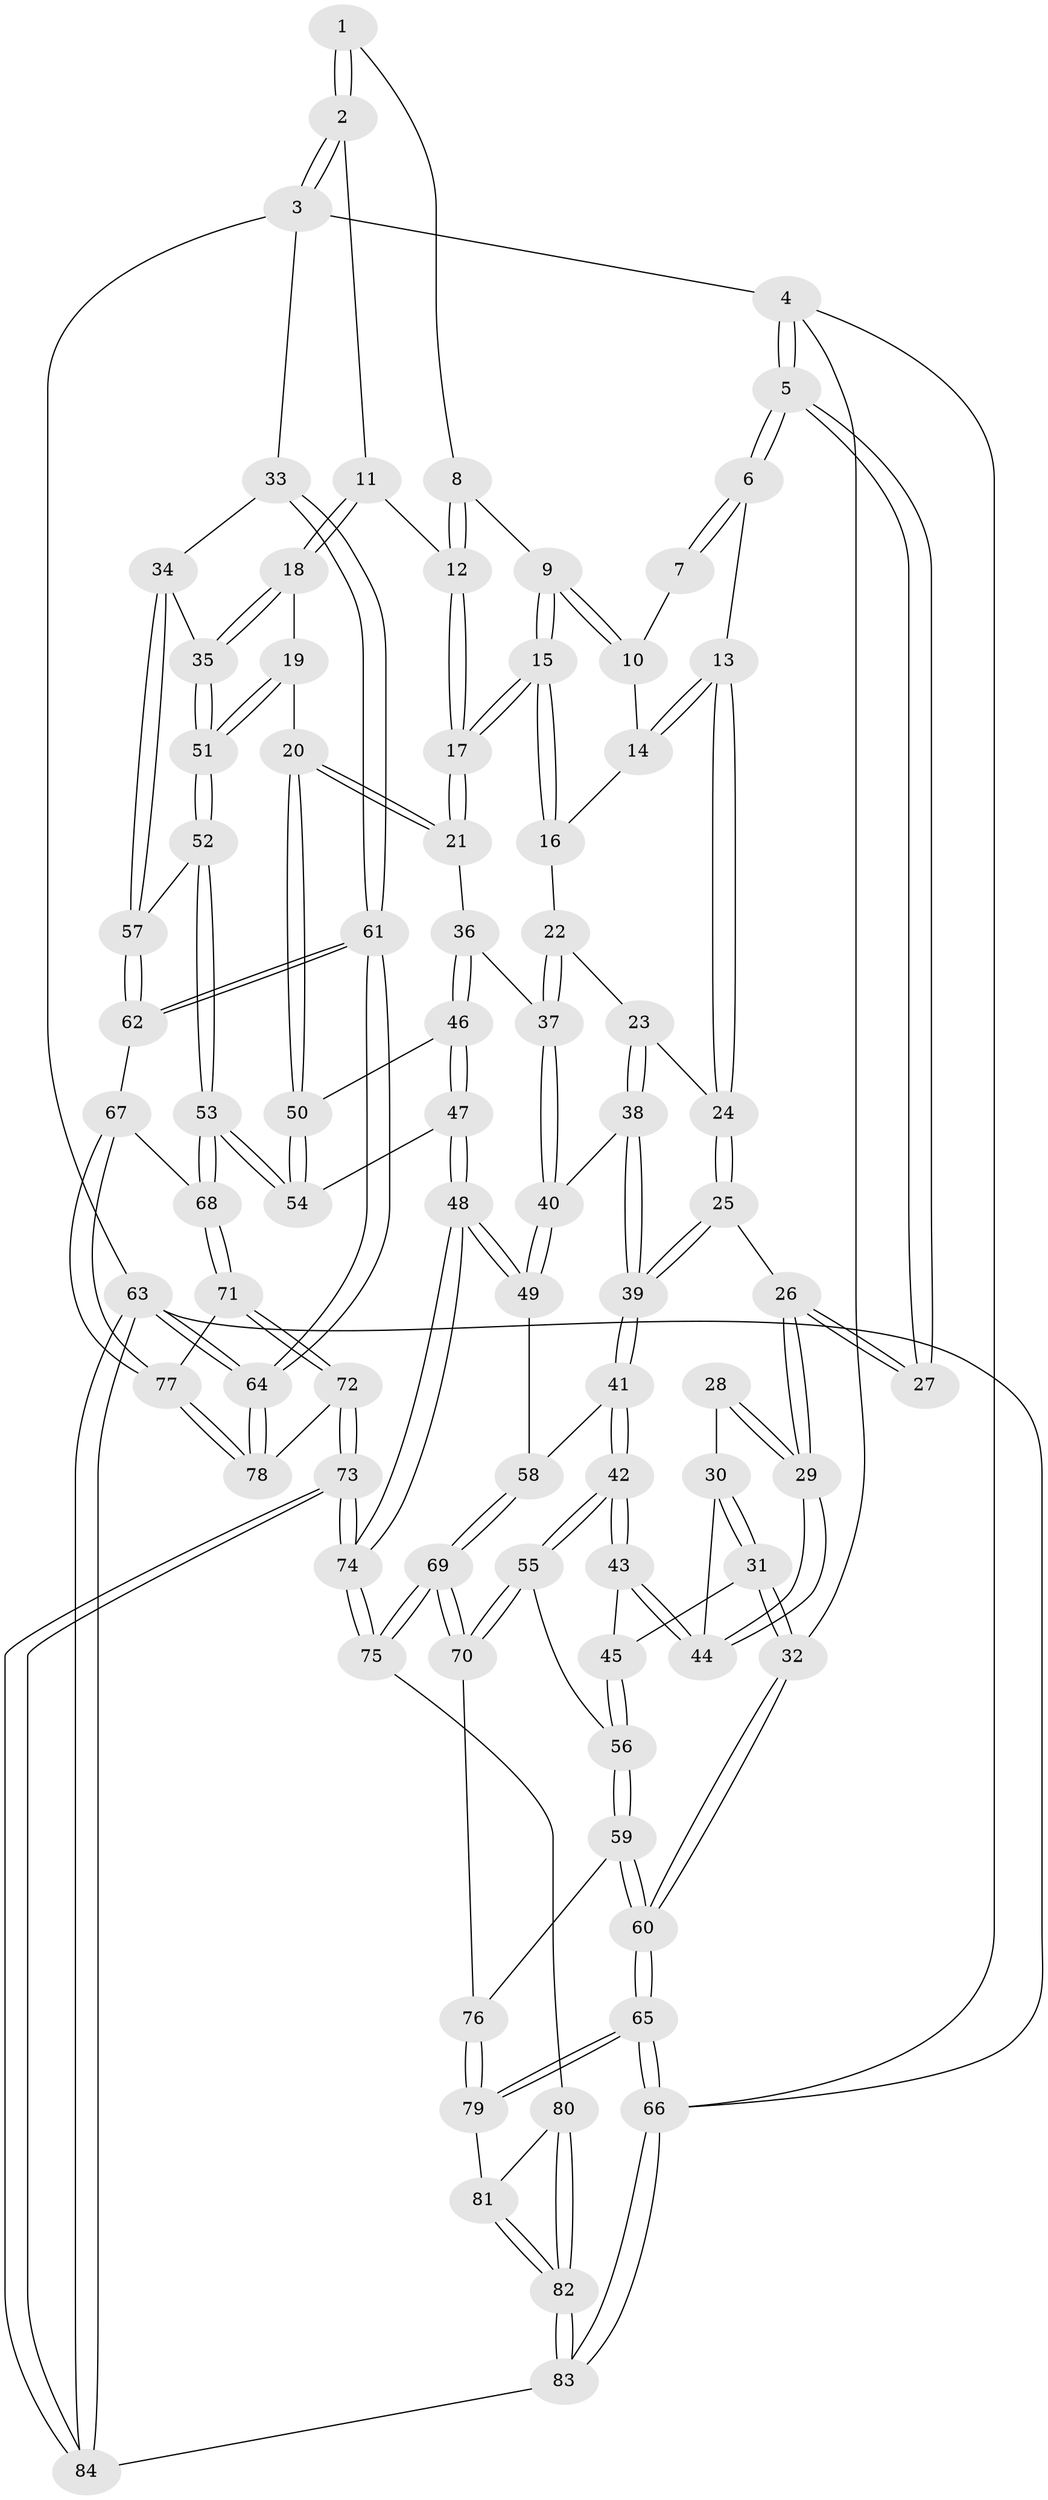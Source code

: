 // coarse degree distribution, {3: 0.06896551724137931, 6: 0.08620689655172414, 5: 0.3448275862068966, 4: 0.5}
// Generated by graph-tools (version 1.1) at 2025/52/02/27/25 19:52:39]
// undirected, 84 vertices, 207 edges
graph export_dot {
graph [start="1"]
  node [color=gray90,style=filled];
  1 [pos="+0.7683467174866466+0"];
  2 [pos="+1+0"];
  3 [pos="+1+0"];
  4 [pos="+0+0"];
  5 [pos="+0+0"];
  6 [pos="+0.17964575852159723+0"];
  7 [pos="+0.5576277234781452+0"];
  8 [pos="+0.715550133449422+0"];
  9 [pos="+0.6436486534892121+0.11310207656462844"];
  10 [pos="+0.5510171679456456+0"];
  11 [pos="+0.8615944109268925+0.12157765236203033"];
  12 [pos="+0.8096430064494917+0.13590755791883377"];
  13 [pos="+0.3465039501623965+0.10993570336532381"];
  14 [pos="+0.4464792704730279+0.10915854484512252"];
  15 [pos="+0.6469277136347297+0.1758925896120813"];
  16 [pos="+0.5451164226787097+0.16542271020588545"];
  17 [pos="+0.6786130173823542+0.20932533434632103"];
  18 [pos="+0.9290218272479862+0.2668035438351286"];
  19 [pos="+0.7837268601426417+0.33063639471345774"];
  20 [pos="+0.7180065359869792+0.31111219669262513"];
  21 [pos="+0.6826349295287424+0.2718210851415333"];
  22 [pos="+0.48028603188122415+0.26052251705334883"];
  23 [pos="+0.4326439930623536+0.2636783886697961"];
  24 [pos="+0.3334161375225499+0.150974732790939"];
  25 [pos="+0.2922738743067193+0.1993334393492784"];
  26 [pos="+0.27111967223489025+0.20774719995263644"];
  27 [pos="+0.07956346702318856+0.11162994322011557"];
  28 [pos="+0.1062298348599801+0.21707883876365036"];
  29 [pos="+0.19434946451931115+0.2710563065358959"];
  30 [pos="+0.0368561401335214+0.28578402723297164"];
  31 [pos="+0+0.3311083267778206"];
  32 [pos="+0+0.3298185968141153"];
  33 [pos="+1+0.31139818494803695"];
  34 [pos="+1+0.31080111036597974"];
  35 [pos="+1+0.3033472851322164"];
  36 [pos="+0.5938357590334298+0.32985910178518263"];
  37 [pos="+0.5455734110631238+0.33507259349012974"];
  38 [pos="+0.4130511553260727+0.36480911841740327"];
  39 [pos="+0.34480178367623837+0.37922679345057253"];
  40 [pos="+0.4687594988378501+0.3880338819609143"];
  41 [pos="+0.2670292483671007+0.47155106918542655"];
  42 [pos="+0.23661860218335373+0.478359415922883"];
  43 [pos="+0.17860215264307622+0.35816319576826094"];
  44 [pos="+0.17688805168499827+0.32938550723638493"];
  45 [pos="+0.028156629702435133+0.37785367074469245"];
  46 [pos="+0.5885103329037105+0.4281958020299817"];
  47 [pos="+0.5730030465888554+0.5164145533229765"];
  48 [pos="+0.5255502209996137+0.5473994647349297"];
  49 [pos="+0.5037373402921993+0.5301682318747352"];
  50 [pos="+0.705452381281342+0.4185089826159234"];
  51 [pos="+0.8476504365402512+0.41930771279856927"];
  52 [pos="+0.8614580376565945+0.48069036301538365"];
  53 [pos="+0.7355721251869299+0.5258371384114315"];
  54 [pos="+0.7022131406797487+0.4986691420228037"];
  55 [pos="+0.204145781612655+0.5162140070200637"];
  56 [pos="+0.16773062157665042+0.5404893328051171"];
  57 [pos="+0.8827276205602875+0.49292835371163424"];
  58 [pos="+0.3546460894407565+0.5173276958381187"];
  59 [pos="+0.12288672238280647+0.587655789012056"];
  60 [pos="+0+0.5969772906398555"];
  61 [pos="+1+0.6222539306951955"];
  62 [pos="+0.898417694539946+0.5109399992336612"];
  63 [pos="+1+1"];
  64 [pos="+1+0.9292364392748281"];
  65 [pos="+0+1"];
  66 [pos="+0+1"];
  67 [pos="+0.8481488976936441+0.6315060309790138"];
  68 [pos="+0.7373116335590983+0.5482089398772866"];
  69 [pos="+0.3795742576085516+0.7144548029955554"];
  70 [pos="+0.3507480198799612+0.6982953871900384"];
  71 [pos="+0.6891428575977873+0.6942265273198288"];
  72 [pos="+0.6256412337936249+0.7745288075953279"];
  73 [pos="+0.5616001906770096+0.8087261790465122"];
  74 [pos="+0.5385320468077066+0.7857356347194913"];
  75 [pos="+0.4244482279487626+0.7618619712757455"];
  76 [pos="+0.15690318392585606+0.6880501648981943"];
  77 [pos="+0.850474289173999+0.646586526118739"];
  78 [pos="+0.9765814446790237+0.7832449765924827"];
  79 [pos="+0.15745830806495384+0.7723763918987311"];
  80 [pos="+0.3803930760952698+0.7808576306616617"];
  81 [pos="+0.1675105359184402+0.7800151680860309"];
  82 [pos="+0.23585912292157318+0.9340776771541386"];
  83 [pos="+0.2103022471764207+1"];
  84 [pos="+0.5855864789044143+1"];
  1 -- 2;
  1 -- 2;
  1 -- 8;
  2 -- 3;
  2 -- 3;
  2 -- 11;
  3 -- 4;
  3 -- 33;
  3 -- 63;
  4 -- 5;
  4 -- 5;
  4 -- 32;
  4 -- 66;
  5 -- 6;
  5 -- 6;
  5 -- 27;
  5 -- 27;
  6 -- 7;
  6 -- 7;
  6 -- 13;
  7 -- 10;
  8 -- 9;
  8 -- 12;
  8 -- 12;
  9 -- 10;
  9 -- 10;
  9 -- 15;
  9 -- 15;
  10 -- 14;
  11 -- 12;
  11 -- 18;
  11 -- 18;
  12 -- 17;
  12 -- 17;
  13 -- 14;
  13 -- 14;
  13 -- 24;
  13 -- 24;
  14 -- 16;
  15 -- 16;
  15 -- 16;
  15 -- 17;
  15 -- 17;
  16 -- 22;
  17 -- 21;
  17 -- 21;
  18 -- 19;
  18 -- 35;
  18 -- 35;
  19 -- 20;
  19 -- 51;
  19 -- 51;
  20 -- 21;
  20 -- 21;
  20 -- 50;
  20 -- 50;
  21 -- 36;
  22 -- 23;
  22 -- 37;
  22 -- 37;
  23 -- 24;
  23 -- 38;
  23 -- 38;
  24 -- 25;
  24 -- 25;
  25 -- 26;
  25 -- 39;
  25 -- 39;
  26 -- 27;
  26 -- 27;
  26 -- 29;
  26 -- 29;
  28 -- 29;
  28 -- 29;
  28 -- 30;
  29 -- 44;
  29 -- 44;
  30 -- 31;
  30 -- 31;
  30 -- 44;
  31 -- 32;
  31 -- 32;
  31 -- 45;
  32 -- 60;
  32 -- 60;
  33 -- 34;
  33 -- 61;
  33 -- 61;
  34 -- 35;
  34 -- 57;
  34 -- 57;
  35 -- 51;
  35 -- 51;
  36 -- 37;
  36 -- 46;
  36 -- 46;
  37 -- 40;
  37 -- 40;
  38 -- 39;
  38 -- 39;
  38 -- 40;
  39 -- 41;
  39 -- 41;
  40 -- 49;
  40 -- 49;
  41 -- 42;
  41 -- 42;
  41 -- 58;
  42 -- 43;
  42 -- 43;
  42 -- 55;
  42 -- 55;
  43 -- 44;
  43 -- 44;
  43 -- 45;
  45 -- 56;
  45 -- 56;
  46 -- 47;
  46 -- 47;
  46 -- 50;
  47 -- 48;
  47 -- 48;
  47 -- 54;
  48 -- 49;
  48 -- 49;
  48 -- 74;
  48 -- 74;
  49 -- 58;
  50 -- 54;
  50 -- 54;
  51 -- 52;
  51 -- 52;
  52 -- 53;
  52 -- 53;
  52 -- 57;
  53 -- 54;
  53 -- 54;
  53 -- 68;
  53 -- 68;
  55 -- 56;
  55 -- 70;
  55 -- 70;
  56 -- 59;
  56 -- 59;
  57 -- 62;
  57 -- 62;
  58 -- 69;
  58 -- 69;
  59 -- 60;
  59 -- 60;
  59 -- 76;
  60 -- 65;
  60 -- 65;
  61 -- 62;
  61 -- 62;
  61 -- 64;
  61 -- 64;
  62 -- 67;
  63 -- 64;
  63 -- 64;
  63 -- 84;
  63 -- 84;
  63 -- 66;
  64 -- 78;
  64 -- 78;
  65 -- 66;
  65 -- 66;
  65 -- 79;
  65 -- 79;
  66 -- 83;
  66 -- 83;
  67 -- 68;
  67 -- 77;
  67 -- 77;
  68 -- 71;
  68 -- 71;
  69 -- 70;
  69 -- 70;
  69 -- 75;
  69 -- 75;
  70 -- 76;
  71 -- 72;
  71 -- 72;
  71 -- 77;
  72 -- 73;
  72 -- 73;
  72 -- 78;
  73 -- 74;
  73 -- 74;
  73 -- 84;
  73 -- 84;
  74 -- 75;
  74 -- 75;
  75 -- 80;
  76 -- 79;
  76 -- 79;
  77 -- 78;
  77 -- 78;
  79 -- 81;
  80 -- 81;
  80 -- 82;
  80 -- 82;
  81 -- 82;
  81 -- 82;
  82 -- 83;
  82 -- 83;
  83 -- 84;
}
